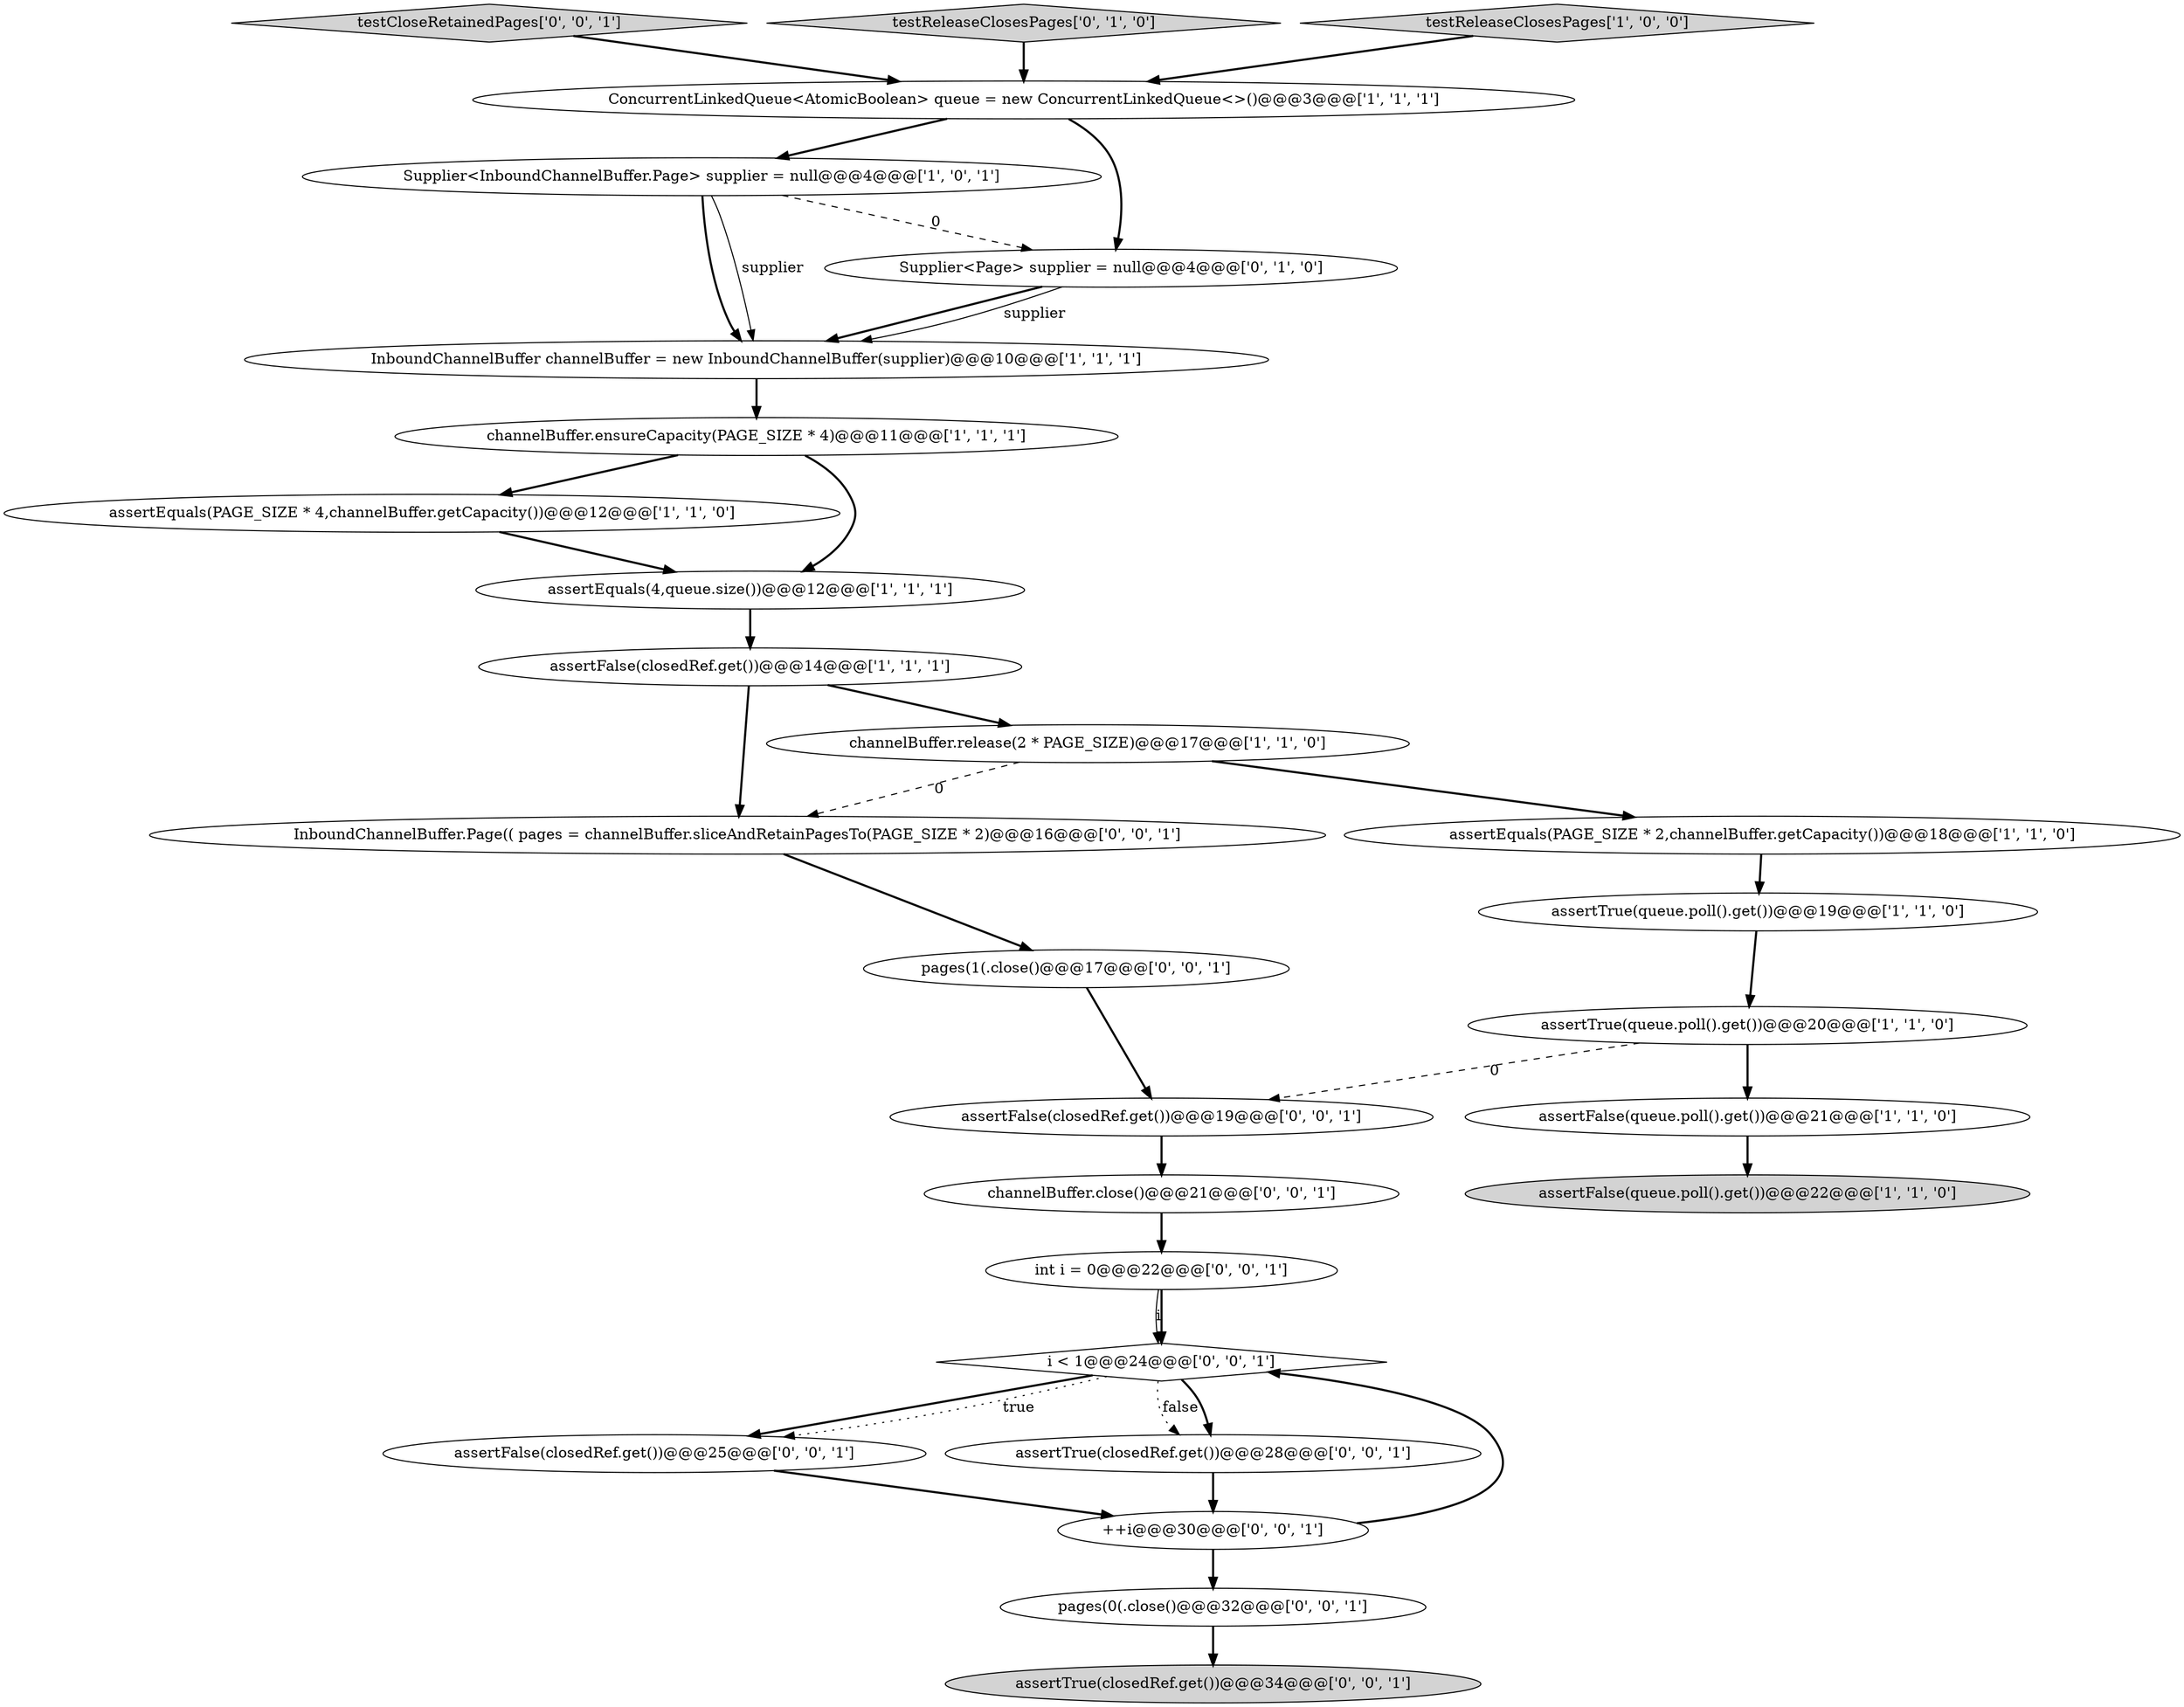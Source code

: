 digraph {
3 [style = filled, label = "Supplier<InboundChannelBuffer.Page> supplier = null@@@4@@@['1', '0', '1']", fillcolor = white, shape = ellipse image = "AAA0AAABBB1BBB"];
24 [style = filled, label = "InboundChannelBuffer.Page(( pages = channelBuffer.sliceAndRetainPagesTo(PAGE_SIZE * 2)@@@16@@@['0', '0', '1']", fillcolor = white, shape = ellipse image = "AAA0AAABBB3BBB"];
21 [style = filled, label = "testCloseRetainedPages['0', '0', '1']", fillcolor = lightgray, shape = diamond image = "AAA0AAABBB3BBB"];
0 [style = filled, label = "assertFalse(closedRef.get())@@@14@@@['1', '1', '1']", fillcolor = white, shape = ellipse image = "AAA0AAABBB1BBB"];
7 [style = filled, label = "assertFalse(queue.poll().get())@@@21@@@['1', '1', '0']", fillcolor = white, shape = ellipse image = "AAA0AAABBB1BBB"];
13 [style = filled, label = "InboundChannelBuffer channelBuffer = new InboundChannelBuffer(supplier)@@@10@@@['1', '1', '1']", fillcolor = white, shape = ellipse image = "AAA0AAABBB1BBB"];
19 [style = filled, label = "pages(0(.close()@@@32@@@['0', '0', '1']", fillcolor = white, shape = ellipse image = "AAA0AAABBB3BBB"];
22 [style = filled, label = "assertFalse(closedRef.get())@@@25@@@['0', '0', '1']", fillcolor = white, shape = ellipse image = "AAA0AAABBB3BBB"];
8 [style = filled, label = "assertEquals(PAGE_SIZE * 2,channelBuffer.getCapacity())@@@18@@@['1', '1', '0']", fillcolor = white, shape = ellipse image = "AAA0AAABBB1BBB"];
9 [style = filled, label = "assertTrue(queue.poll().get())@@@19@@@['1', '1', '0']", fillcolor = white, shape = ellipse image = "AAA0AAABBB1BBB"];
15 [style = filled, label = "testReleaseClosesPages['0', '1', '0']", fillcolor = lightgray, shape = diamond image = "AAA0AAABBB2BBB"];
17 [style = filled, label = "assertFalse(closedRef.get())@@@19@@@['0', '0', '1']", fillcolor = white, shape = ellipse image = "AAA0AAABBB3BBB"];
23 [style = filled, label = "assertTrue(closedRef.get())@@@28@@@['0', '0', '1']", fillcolor = white, shape = ellipse image = "AAA0AAABBB3BBB"];
12 [style = filled, label = "channelBuffer.ensureCapacity(PAGE_SIZE * 4)@@@11@@@['1', '1', '1']", fillcolor = white, shape = ellipse image = "AAA0AAABBB1BBB"];
27 [style = filled, label = "int i = 0@@@22@@@['0', '0', '1']", fillcolor = white, shape = ellipse image = "AAA0AAABBB3BBB"];
11 [style = filled, label = "assertEquals(PAGE_SIZE * 4,channelBuffer.getCapacity())@@@12@@@['1', '1', '0']", fillcolor = white, shape = ellipse image = "AAA0AAABBB1BBB"];
1 [style = filled, label = "ConcurrentLinkedQueue<AtomicBoolean> queue = new ConcurrentLinkedQueue<>()@@@3@@@['1', '1', '1']", fillcolor = white, shape = ellipse image = "AAA0AAABBB1BBB"];
18 [style = filled, label = "pages(1(.close()@@@17@@@['0', '0', '1']", fillcolor = white, shape = ellipse image = "AAA0AAABBB3BBB"];
5 [style = filled, label = "assertTrue(queue.poll().get())@@@20@@@['1', '1', '0']", fillcolor = white, shape = ellipse image = "AAA0AAABBB1BBB"];
6 [style = filled, label = "assertEquals(4,queue.size())@@@12@@@['1', '1', '1']", fillcolor = white, shape = ellipse image = "AAA0AAABBB1BBB"];
26 [style = filled, label = "i < 1@@@24@@@['0', '0', '1']", fillcolor = white, shape = diamond image = "AAA0AAABBB3BBB"];
4 [style = filled, label = "assertFalse(queue.poll().get())@@@22@@@['1', '1', '0']", fillcolor = lightgray, shape = ellipse image = "AAA0AAABBB1BBB"];
25 [style = filled, label = "channelBuffer.close()@@@21@@@['0', '0', '1']", fillcolor = white, shape = ellipse image = "AAA0AAABBB3BBB"];
14 [style = filled, label = "Supplier<Page> supplier = null@@@4@@@['0', '1', '0']", fillcolor = white, shape = ellipse image = "AAA1AAABBB2BBB"];
20 [style = filled, label = "assertTrue(closedRef.get())@@@34@@@['0', '0', '1']", fillcolor = lightgray, shape = ellipse image = "AAA0AAABBB3BBB"];
2 [style = filled, label = "channelBuffer.release(2 * PAGE_SIZE)@@@17@@@['1', '1', '0']", fillcolor = white, shape = ellipse image = "AAA0AAABBB1BBB"];
16 [style = filled, label = "++i@@@30@@@['0', '0', '1']", fillcolor = white, shape = ellipse image = "AAA0AAABBB3BBB"];
10 [style = filled, label = "testReleaseClosesPages['1', '0', '0']", fillcolor = lightgray, shape = diamond image = "AAA0AAABBB1BBB"];
26->22 [style = bold, label=""];
8->9 [style = bold, label=""];
15->1 [style = bold, label=""];
27->26 [style = solid, label="i"];
24->18 [style = bold, label=""];
16->26 [style = bold, label=""];
19->20 [style = bold, label=""];
16->19 [style = bold, label=""];
6->0 [style = bold, label=""];
22->16 [style = bold, label=""];
14->13 [style = bold, label=""];
23->16 [style = bold, label=""];
3->14 [style = dashed, label="0"];
11->6 [style = bold, label=""];
1->14 [style = bold, label=""];
3->13 [style = bold, label=""];
2->8 [style = bold, label=""];
0->24 [style = bold, label=""];
10->1 [style = bold, label=""];
13->12 [style = bold, label=""];
1->3 [style = bold, label=""];
2->24 [style = dashed, label="0"];
26->23 [style = dotted, label="false"];
7->4 [style = bold, label=""];
14->13 [style = solid, label="supplier"];
27->26 [style = bold, label=""];
12->6 [style = bold, label=""];
26->23 [style = bold, label=""];
18->17 [style = bold, label=""];
12->11 [style = bold, label=""];
21->1 [style = bold, label=""];
0->2 [style = bold, label=""];
25->27 [style = bold, label=""];
3->13 [style = solid, label="supplier"];
9->5 [style = bold, label=""];
26->22 [style = dotted, label="true"];
5->17 [style = dashed, label="0"];
5->7 [style = bold, label=""];
17->25 [style = bold, label=""];
}
